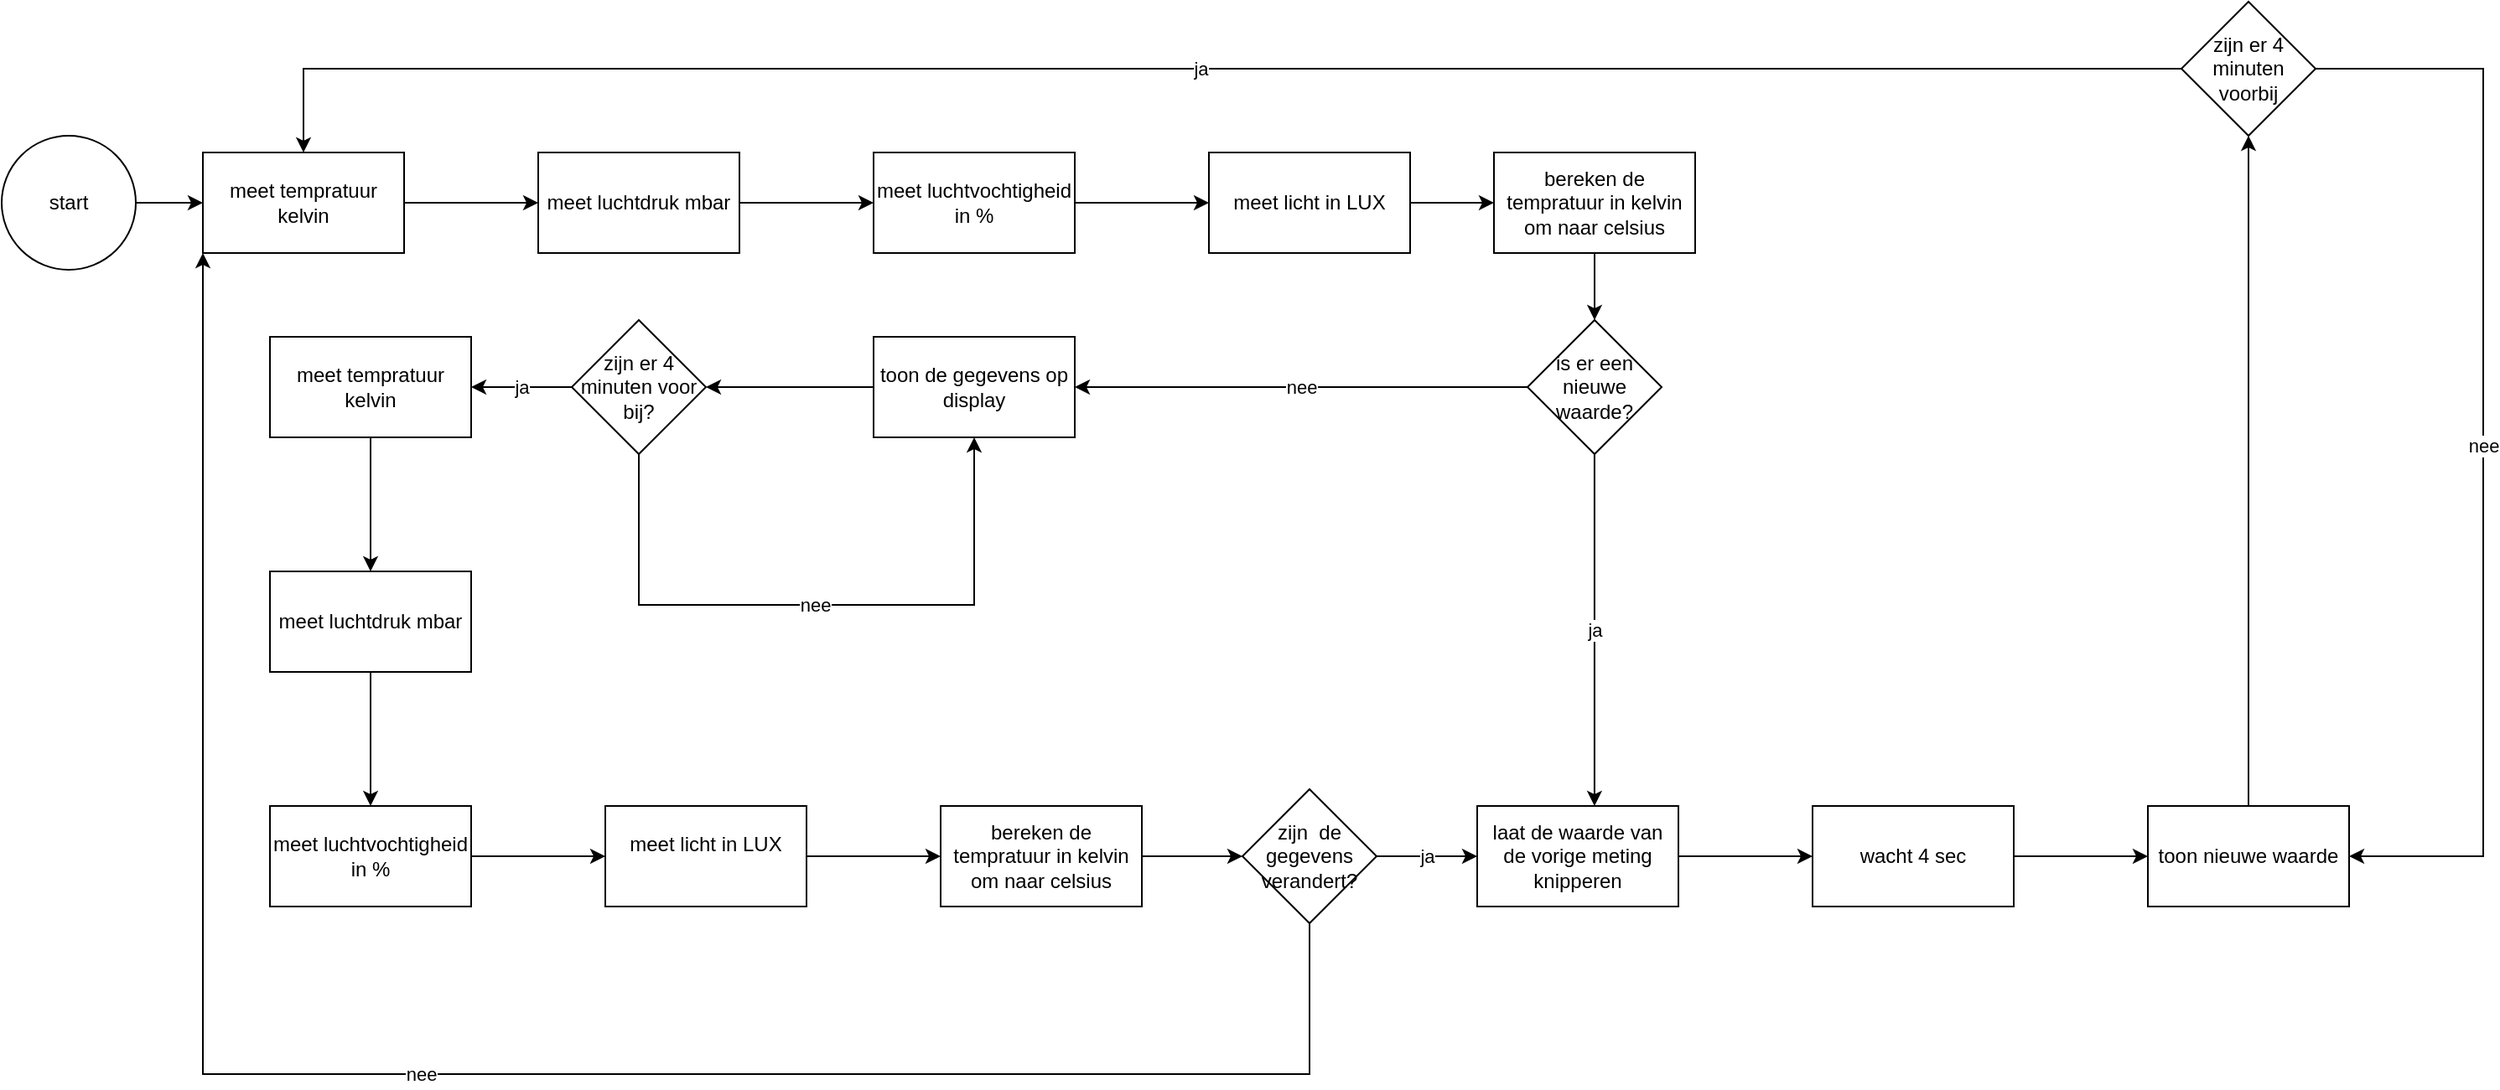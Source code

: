 <mxfile version="20.2.8" type="device"><diagram id="lhdpA2SyAPMwAv11zfqE" name="Page-1"><mxGraphModel dx="1038" dy="1441" grid="1" gridSize="10" guides="1" tooltips="1" connect="1" arrows="1" fold="1" page="0" pageScale="1" pageWidth="850" pageHeight="1100" math="0" shadow="0"><root><mxCell id="0"/><mxCell id="1" parent="0"/><mxCell id="VMNkTk22W6Txbq7QPXKE-3" value="" style="edgeStyle=orthogonalEdgeStyle;rounded=0;orthogonalLoop=1;jettySize=auto;html=1;" edge="1" parent="1" source="VMNkTk22W6Txbq7QPXKE-1" target="VMNkTk22W6Txbq7QPXKE-2"><mxGeometry relative="1" as="geometry"/></mxCell><mxCell id="VMNkTk22W6Txbq7QPXKE-1" value="start" style="ellipse;whiteSpace=wrap;html=1;aspect=fixed;" vertex="1" parent="1"><mxGeometry y="-400" width="80" height="80" as="geometry"/></mxCell><mxCell id="VMNkTk22W6Txbq7QPXKE-5" value="" style="edgeStyle=orthogonalEdgeStyle;rounded=0;orthogonalLoop=1;jettySize=auto;html=1;" edge="1" parent="1" source="VMNkTk22W6Txbq7QPXKE-2" target="VMNkTk22W6Txbq7QPXKE-4"><mxGeometry relative="1" as="geometry"/></mxCell><mxCell id="VMNkTk22W6Txbq7QPXKE-2" value="meet tempratuur kelvin" style="whiteSpace=wrap;html=1;" vertex="1" parent="1"><mxGeometry x="120" y="-390" width="120" height="60" as="geometry"/></mxCell><mxCell id="VMNkTk22W6Txbq7QPXKE-7" value="" style="edgeStyle=orthogonalEdgeStyle;rounded=0;orthogonalLoop=1;jettySize=auto;html=1;" edge="1" parent="1" source="VMNkTk22W6Txbq7QPXKE-4" target="VMNkTk22W6Txbq7QPXKE-6"><mxGeometry relative="1" as="geometry"/></mxCell><mxCell id="VMNkTk22W6Txbq7QPXKE-4" value="meet luchtdruk mbar" style="whiteSpace=wrap;html=1;" vertex="1" parent="1"><mxGeometry x="320" y="-390" width="120" height="60" as="geometry"/></mxCell><mxCell id="VMNkTk22W6Txbq7QPXKE-9" value="" style="edgeStyle=orthogonalEdgeStyle;rounded=0;orthogonalLoop=1;jettySize=auto;html=1;" edge="1" parent="1" source="VMNkTk22W6Txbq7QPXKE-6" target="VMNkTk22W6Txbq7QPXKE-8"><mxGeometry relative="1" as="geometry"/></mxCell><mxCell id="VMNkTk22W6Txbq7QPXKE-6" value="meet luchtvochtigheid in %" style="whiteSpace=wrap;html=1;" vertex="1" parent="1"><mxGeometry x="520" y="-390" width="120" height="60" as="geometry"/></mxCell><mxCell id="VMNkTk22W6Txbq7QPXKE-11" value="" style="edgeStyle=orthogonalEdgeStyle;rounded=0;orthogonalLoop=1;jettySize=auto;html=1;" edge="1" parent="1" source="VMNkTk22W6Txbq7QPXKE-8" target="VMNkTk22W6Txbq7QPXKE-10"><mxGeometry relative="1" as="geometry"/></mxCell><mxCell id="VMNkTk22W6Txbq7QPXKE-8" value="meet licht in LUX" style="whiteSpace=wrap;html=1;" vertex="1" parent="1"><mxGeometry x="720" y="-390" width="120" height="60" as="geometry"/></mxCell><mxCell id="VMNkTk22W6Txbq7QPXKE-45" value="" style="edgeStyle=orthogonalEdgeStyle;rounded=0;orthogonalLoop=1;jettySize=auto;html=1;" edge="1" parent="1" source="VMNkTk22W6Txbq7QPXKE-10" target="VMNkTk22W6Txbq7QPXKE-44"><mxGeometry relative="1" as="geometry"/></mxCell><mxCell id="VMNkTk22W6Txbq7QPXKE-10" value="bereken de tempratuur in kelvin om naar celsius" style="whiteSpace=wrap;html=1;" vertex="1" parent="1"><mxGeometry x="890" y="-390" width="120" height="60" as="geometry"/></mxCell><mxCell id="VMNkTk22W6Txbq7QPXKE-15" value="" style="edgeStyle=orthogonalEdgeStyle;rounded=0;orthogonalLoop=1;jettySize=auto;html=1;" edge="1" parent="1" source="VMNkTk22W6Txbq7QPXKE-12" target="VMNkTk22W6Txbq7QPXKE-14"><mxGeometry relative="1" as="geometry"/></mxCell><mxCell id="VMNkTk22W6Txbq7QPXKE-12" value="toon de gegevens op display" style="whiteSpace=wrap;html=1;" vertex="1" parent="1"><mxGeometry x="520" y="-280" width="120" height="60" as="geometry"/></mxCell><mxCell id="VMNkTk22W6Txbq7QPXKE-17" value="ja" style="edgeStyle=orthogonalEdgeStyle;rounded=0;orthogonalLoop=1;jettySize=auto;html=1;" edge="1" parent="1" source="VMNkTk22W6Txbq7QPXKE-14" target="VMNkTk22W6Txbq7QPXKE-16"><mxGeometry relative="1" as="geometry"/></mxCell><mxCell id="VMNkTk22W6Txbq7QPXKE-19" value="nee" style="edgeStyle=orthogonalEdgeStyle;rounded=0;orthogonalLoop=1;jettySize=auto;html=1;entryX=0.5;entryY=1;entryDx=0;entryDy=0;" edge="1" parent="1" source="VMNkTk22W6Txbq7QPXKE-14" target="VMNkTk22W6Txbq7QPXKE-12"><mxGeometry relative="1" as="geometry"><mxPoint x="580" y="-120" as="targetPoint"/><Array as="points"><mxPoint x="380" y="-120"/><mxPoint x="580" y="-120"/></Array></mxGeometry></mxCell><mxCell id="VMNkTk22W6Txbq7QPXKE-14" value="zijn er 4 minuten voor bij?" style="rhombus;whiteSpace=wrap;html=1;" vertex="1" parent="1"><mxGeometry x="340" y="-290" width="80" height="80" as="geometry"/></mxCell><mxCell id="VMNkTk22W6Txbq7QPXKE-21" value="" style="edgeStyle=orthogonalEdgeStyle;rounded=0;orthogonalLoop=1;jettySize=auto;html=1;" edge="1" parent="1" source="VMNkTk22W6Txbq7QPXKE-16" target="VMNkTk22W6Txbq7QPXKE-20"><mxGeometry relative="1" as="geometry"/></mxCell><mxCell id="VMNkTk22W6Txbq7QPXKE-16" value="meet tempratuur kelvin" style="whiteSpace=wrap;html=1;" vertex="1" parent="1"><mxGeometry x="160" y="-280" width="120" height="60" as="geometry"/></mxCell><mxCell id="VMNkTk22W6Txbq7QPXKE-23" value="" style="edgeStyle=orthogonalEdgeStyle;rounded=0;orthogonalLoop=1;jettySize=auto;html=1;" edge="1" parent="1" source="VMNkTk22W6Txbq7QPXKE-20" target="VMNkTk22W6Txbq7QPXKE-22"><mxGeometry relative="1" as="geometry"/></mxCell><mxCell id="VMNkTk22W6Txbq7QPXKE-20" value="meet luchtdruk mbar" style="whiteSpace=wrap;html=1;" vertex="1" parent="1"><mxGeometry x="160" y="-140" width="120" height="60" as="geometry"/></mxCell><mxCell id="VMNkTk22W6Txbq7QPXKE-25" value="" style="edgeStyle=orthogonalEdgeStyle;rounded=0;orthogonalLoop=1;jettySize=auto;html=1;" edge="1" parent="1" source="VMNkTk22W6Txbq7QPXKE-22" target="VMNkTk22W6Txbq7QPXKE-24"><mxGeometry relative="1" as="geometry"/></mxCell><mxCell id="VMNkTk22W6Txbq7QPXKE-22" value="meet luchtvochtigheid in %" style="whiteSpace=wrap;html=1;" vertex="1" parent="1"><mxGeometry x="160" width="120" height="60" as="geometry"/></mxCell><mxCell id="VMNkTk22W6Txbq7QPXKE-27" value="" style="edgeStyle=orthogonalEdgeStyle;rounded=0;orthogonalLoop=1;jettySize=auto;html=1;" edge="1" parent="1" source="VMNkTk22W6Txbq7QPXKE-24" target="VMNkTk22W6Txbq7QPXKE-26"><mxGeometry relative="1" as="geometry"/></mxCell><mxCell id="VMNkTk22W6Txbq7QPXKE-24" value="&#10;&lt;span style=&quot;color: rgb(0, 0, 0); font-family: Helvetica; font-size: 12px; font-style: normal; font-variant-ligatures: normal; font-variant-caps: normal; font-weight: 400; letter-spacing: normal; orphans: 2; text-align: center; text-indent: 0px; text-transform: none; widows: 2; word-spacing: 0px; -webkit-text-stroke-width: 0px; background-color: rgb(255, 255, 255); text-decoration-thickness: initial; text-decoration-style: initial; text-decoration-color: initial; float: none; display: inline !important;&quot;&gt;meet licht in LUX&lt;/span&gt;&#10;&#10;" style="whiteSpace=wrap;html=1;" vertex="1" parent="1"><mxGeometry x="360" width="120" height="60" as="geometry"/></mxCell><mxCell id="VMNkTk22W6Txbq7QPXKE-29" value="" style="edgeStyle=orthogonalEdgeStyle;rounded=0;orthogonalLoop=1;jettySize=auto;html=1;" edge="1" parent="1" source="VMNkTk22W6Txbq7QPXKE-26" target="VMNkTk22W6Txbq7QPXKE-28"><mxGeometry relative="1" as="geometry"/></mxCell><mxCell id="VMNkTk22W6Txbq7QPXKE-26" value="bereken de tempratuur in kelvin om naar celsius" style="whiteSpace=wrap;html=1;" vertex="1" parent="1"><mxGeometry x="560" width="120" height="60" as="geometry"/></mxCell><mxCell id="VMNkTk22W6Txbq7QPXKE-31" value="nee" style="edgeStyle=orthogonalEdgeStyle;rounded=0;orthogonalLoop=1;jettySize=auto;html=1;entryX=0;entryY=1;entryDx=0;entryDy=0;" edge="1" parent="1" source="VMNkTk22W6Txbq7QPXKE-28" target="VMNkTk22W6Txbq7QPXKE-2"><mxGeometry relative="1" as="geometry"><mxPoint x="120" y="160" as="targetPoint"/><Array as="points"><mxPoint x="780" y="160"/><mxPoint x="120" y="160"/></Array></mxGeometry></mxCell><mxCell id="VMNkTk22W6Txbq7QPXKE-33" value="ja" style="edgeStyle=orthogonalEdgeStyle;rounded=0;orthogonalLoop=1;jettySize=auto;html=1;" edge="1" parent="1" source="VMNkTk22W6Txbq7QPXKE-28" target="VMNkTk22W6Txbq7QPXKE-32"><mxGeometry relative="1" as="geometry"/></mxCell><mxCell id="VMNkTk22W6Txbq7QPXKE-28" value="zijn&amp;nbsp; de gegevens verandert?" style="rhombus;whiteSpace=wrap;html=1;" vertex="1" parent="1"><mxGeometry x="740" y="-10" width="80" height="80" as="geometry"/></mxCell><mxCell id="VMNkTk22W6Txbq7QPXKE-39" value="" style="edgeStyle=orthogonalEdgeStyle;rounded=0;orthogonalLoop=1;jettySize=auto;html=1;" edge="1" parent="1" source="VMNkTk22W6Txbq7QPXKE-32" target="VMNkTk22W6Txbq7QPXKE-38"><mxGeometry relative="1" as="geometry"/></mxCell><mxCell id="VMNkTk22W6Txbq7QPXKE-32" value="laat de waarde van de vorige meting knipperen" style="whiteSpace=wrap;html=1;" vertex="1" parent="1"><mxGeometry x="880" width="120" height="60" as="geometry"/></mxCell><mxCell id="VMNkTk22W6Txbq7QPXKE-41" value="" style="edgeStyle=orthogonalEdgeStyle;rounded=0;orthogonalLoop=1;jettySize=auto;html=1;" edge="1" parent="1" source="VMNkTk22W6Txbq7QPXKE-38" target="VMNkTk22W6Txbq7QPXKE-40"><mxGeometry relative="1" as="geometry"/></mxCell><mxCell id="VMNkTk22W6Txbq7QPXKE-38" value="wacht 4 sec" style="whiteSpace=wrap;html=1;" vertex="1" parent="1"><mxGeometry x="1080" width="120" height="60" as="geometry"/></mxCell><mxCell id="VMNkTk22W6Txbq7QPXKE-51" value="" style="edgeStyle=orthogonalEdgeStyle;rounded=0;orthogonalLoop=1;jettySize=auto;html=1;" edge="1" parent="1" source="VMNkTk22W6Txbq7QPXKE-40" target="VMNkTk22W6Txbq7QPXKE-50"><mxGeometry relative="1" as="geometry"/></mxCell><mxCell id="VMNkTk22W6Txbq7QPXKE-40" value="toon nieuwe waarde" style="whiteSpace=wrap;html=1;" vertex="1" parent="1"><mxGeometry x="1280" width="120" height="60" as="geometry"/></mxCell><mxCell id="VMNkTk22W6Txbq7QPXKE-47" value="nee" style="edgeStyle=orthogonalEdgeStyle;rounded=0;orthogonalLoop=1;jettySize=auto;html=1;entryX=1;entryY=0.5;entryDx=0;entryDy=0;" edge="1" parent="1" source="VMNkTk22W6Txbq7QPXKE-44" target="VMNkTk22W6Txbq7QPXKE-12"><mxGeometry relative="1" as="geometry"><mxPoint x="850" y="-250" as="targetPoint"/></mxGeometry></mxCell><mxCell id="VMNkTk22W6Txbq7QPXKE-49" value="ja" style="edgeStyle=orthogonalEdgeStyle;rounded=0;orthogonalLoop=1;jettySize=auto;html=1;entryX=0.583;entryY=0;entryDx=0;entryDy=0;entryPerimeter=0;" edge="1" parent="1" source="VMNkTk22W6Txbq7QPXKE-44" target="VMNkTk22W6Txbq7QPXKE-32"><mxGeometry relative="1" as="geometry"><mxPoint x="950" y="-120" as="targetPoint"/></mxGeometry></mxCell><mxCell id="VMNkTk22W6Txbq7QPXKE-44" value="is er een nieuwe waarde?" style="rhombus;whiteSpace=wrap;html=1;" vertex="1" parent="1"><mxGeometry x="910" y="-290" width="80" height="80" as="geometry"/></mxCell><mxCell id="VMNkTk22W6Txbq7QPXKE-53" value="ja" style="edgeStyle=orthogonalEdgeStyle;rounded=0;orthogonalLoop=1;jettySize=auto;html=1;entryX=0.5;entryY=0;entryDx=0;entryDy=0;" edge="1" parent="1" source="VMNkTk22W6Txbq7QPXKE-50" target="VMNkTk22W6Txbq7QPXKE-2"><mxGeometry relative="1" as="geometry"><mxPoint x="180" y="-440" as="targetPoint"/><Array as="points"><mxPoint x="180" y="-440"/></Array></mxGeometry></mxCell><mxCell id="VMNkTk22W6Txbq7QPXKE-55" value="nee" style="edgeStyle=orthogonalEdgeStyle;rounded=0;orthogonalLoop=1;jettySize=auto;html=1;entryX=1;entryY=0.5;entryDx=0;entryDy=0;" edge="1" parent="1" source="VMNkTk22W6Txbq7QPXKE-50" target="VMNkTk22W6Txbq7QPXKE-40"><mxGeometry relative="1" as="geometry"><mxPoint x="1480" y="40" as="targetPoint"/><Array as="points"><mxPoint x="1480" y="-440"/><mxPoint x="1480" y="30"/></Array></mxGeometry></mxCell><mxCell id="VMNkTk22W6Txbq7QPXKE-50" value="zijn er 4 minuten voorbij" style="rhombus;whiteSpace=wrap;html=1;" vertex="1" parent="1"><mxGeometry x="1300" y="-480" width="80" height="80" as="geometry"/></mxCell></root></mxGraphModel></diagram></mxfile>